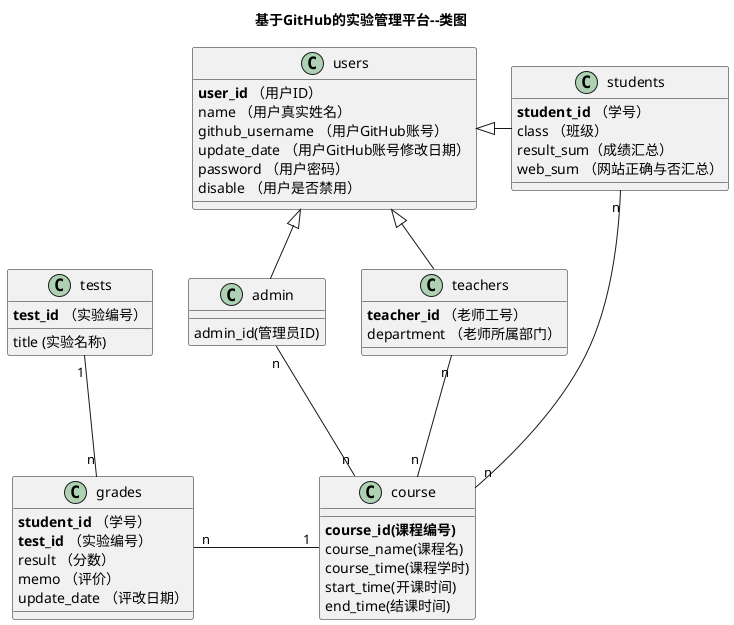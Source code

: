@startuml
title 基于GitHub的实验管理平台--类图
class users {
    <b>user_id</b> （用户ID）
    name （用户真实姓名）
    github_username （用户GitHub账号）
    update_date （用户GitHub账号修改日期）
    password （用户密码）
    disable （用户是否禁用）
}
class teachers{
    <b>teacher_id</b> （老师工号）
    department （老师所属部门）
}
class students{
    <b>student_id</b> （学号）
    class （班级）
    result_sum（成绩汇总）
    web_sum （网站正确与否汇总）
}
class admin{
    admin_id(管理员ID)
}
users <|-- admin
users <|- students
users <|-- teachers
class grades {
    <b>student_id</b> （学号）
    <b>test_id</b> （实验编号）
    result （分数）
    memo （评价）
    update_date （评改日期）
}

class tests {
    <b>test_id</b> （实验编号）
    title (实验名称)
}
class course{
    <b>course_id(课程编号)</b>
    course_name(课程名)
    course_time(课程学时)
    start_time(开课时间)
    end_time(结课时间)


}
admin "n" --- "n"  course
teachers "n" --- "n"  course
students "n" --- "n"  course
course "1" --left- "n" grades
tests "1" --- "n"  grades


@enduml